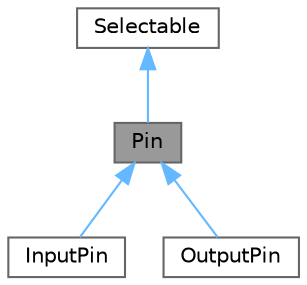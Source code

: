 digraph "Pin"
{
 // LATEX_PDF_SIZE
  bgcolor="transparent";
  edge [fontname=Helvetica,fontsize=10,labelfontname=Helvetica,labelfontsize=10];
  node [fontname=Helvetica,fontsize=10,shape=box,height=0.2,width=0.4];
  Node1 [id="Node000001",label="Pin",height=0.2,width=0.4,color="gray40", fillcolor="grey60", style="filled", fontcolor="black",tooltip="Naive fallback solution for low level pin access."];
  Node2 -> Node1 [id="edge1_Node000001_Node000002",dir="back",color="steelblue1",style="solid",tooltip=" "];
  Node2 [id="Node000002",label="Selectable",height=0.2,width=0.4,color="gray40", fillcolor="white", style="filled",URL="$dd/da1/class_selectable.html",tooltip="Abstract class for \"selectable\" things."];
  Node1 -> Node3 [id="edge2_Node000001_Node000003",dir="back",color="steelblue1",style="solid",tooltip=" "];
  Node3 [id="Node000003",label="InputPin",height=0.2,width=0.4,color="gray40", fillcolor="white", style="filled",URL="$d8/dd7/class_input_pin.html",tooltip="I/O pin initially set to INPUT."];
  Node1 -> Node4 [id="edge3_Node000001_Node000004",dir="back",color="steelblue1",style="solid",tooltip=" "];
  Node4 [id="Node000004",label="OutputPin",height=0.2,width=0.4,color="gray40", fillcolor="white", style="filled",URL="$d6/db0/class_output_pin.html",tooltip="I/O pin initially set to OUTPUT."];
}
